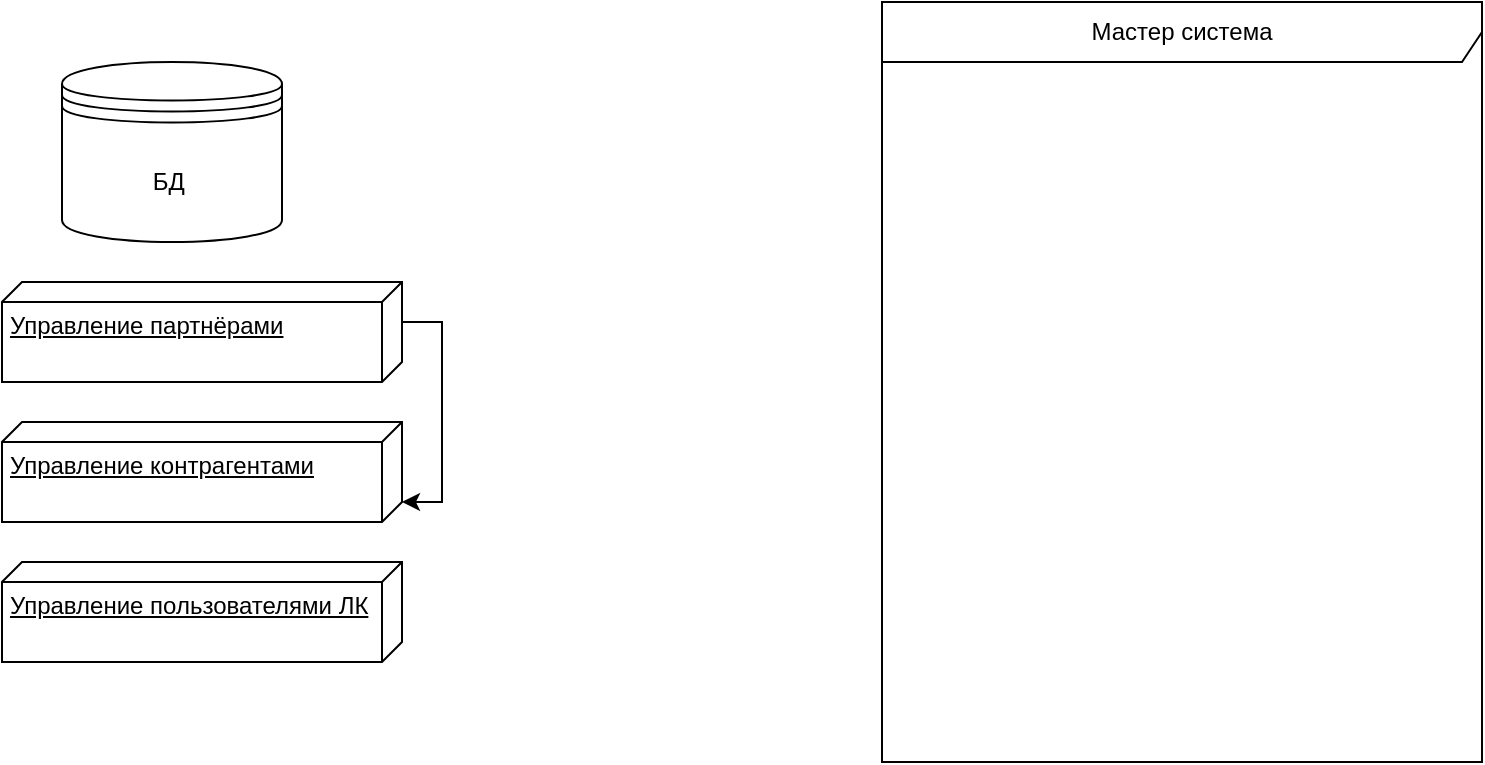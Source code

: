 <mxfile version="20.8.3" type="github">
  <diagram name="Page-1" id="e7e014a7-5840-1c2e-5031-d8a46d1fe8dd">
    <mxGraphModel dx="833" dy="436" grid="1" gridSize="10" guides="1" tooltips="1" connect="1" arrows="1" fold="1" page="1" pageScale="1" pageWidth="1169" pageHeight="826" background="none" math="0" shadow="0">
      <root>
        <mxCell id="0" />
        <mxCell id="1" parent="0" />
        <mxCell id="oIJhgTE5x4Cg85z2LbNb-49" style="edgeStyle=orthogonalEdgeStyle;rounded=0;orthogonalLoop=1;jettySize=auto;html=1;exitX=0;exitY=0;exitDx=20;exitDy=0;exitPerimeter=0;entryX=0;entryY=0;entryDx=40;entryDy=0;entryPerimeter=0;" edge="1" parent="1" source="oIJhgTE5x4Cg85z2LbNb-41" target="oIJhgTE5x4Cg85z2LbNb-42">
          <mxGeometry relative="1" as="geometry" />
        </mxCell>
        <mxCell id="oIJhgTE5x4Cg85z2LbNb-41" value="Управление партнёрами" style="verticalAlign=top;align=left;spacingTop=8;spacingLeft=2;spacingRight=12;shape=cube;size=10;direction=south;fontStyle=4;html=1;" vertex="1" parent="1">
          <mxGeometry x="40" y="530" width="200" height="50" as="geometry" />
        </mxCell>
        <mxCell id="oIJhgTE5x4Cg85z2LbNb-42" value="Управление контрагентами" style="verticalAlign=top;align=left;spacingTop=8;spacingLeft=2;spacingRight=12;shape=cube;size=10;direction=south;fontStyle=4;html=1;" vertex="1" parent="1">
          <mxGeometry x="40" y="600" width="200" height="50" as="geometry" />
        </mxCell>
        <mxCell id="oIJhgTE5x4Cg85z2LbNb-43" value="Управление пользователями ЛК&lt;br&gt;" style="verticalAlign=top;align=left;spacingTop=8;spacingLeft=2;spacingRight=12;shape=cube;size=10;direction=south;fontStyle=4;html=1;" vertex="1" parent="1">
          <mxGeometry x="40" y="670" width="200" height="50" as="geometry" />
        </mxCell>
        <mxCell id="oIJhgTE5x4Cg85z2LbNb-44" value="Мастер система" style="shape=umlFrame;whiteSpace=wrap;html=1;width=300;height=30;" vertex="1" parent="1">
          <mxGeometry x="480" y="390" width="300" height="380" as="geometry" />
        </mxCell>
        <mxCell id="oIJhgTE5x4Cg85z2LbNb-45" value="БД&amp;nbsp;" style="shape=datastore;whiteSpace=wrap;html=1;" vertex="1" parent="1">
          <mxGeometry x="70" y="420" width="110" height="90" as="geometry" />
        </mxCell>
      </root>
    </mxGraphModel>
  </diagram>
</mxfile>
